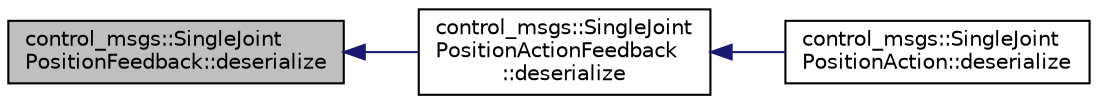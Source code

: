 digraph "control_msgs::SingleJointPositionFeedback::deserialize"
{
  edge [fontname="Helvetica",fontsize="10",labelfontname="Helvetica",labelfontsize="10"];
  node [fontname="Helvetica",fontsize="10",shape=record];
  rankdir="LR";
  Node1 [label="control_msgs::SingleJoint\lPositionFeedback::deserialize",height=0.2,width=0.4,color="black", fillcolor="grey75", style="filled" fontcolor="black"];
  Node1 -> Node2 [dir="back",color="midnightblue",fontsize="10",style="solid",fontname="Helvetica"];
  Node2 [label="control_msgs::SingleJoint\lPositionActionFeedback\l::deserialize",height=0.2,width=0.4,color="black", fillcolor="white", style="filled",URL="$classcontrol__msgs_1_1_single_joint_position_action_feedback.html#a8dc4784165f48e4e5038edfa43b222fc"];
  Node2 -> Node3 [dir="back",color="midnightblue",fontsize="10",style="solid",fontname="Helvetica"];
  Node3 [label="control_msgs::SingleJoint\lPositionAction::deserialize",height=0.2,width=0.4,color="black", fillcolor="white", style="filled",URL="$classcontrol__msgs_1_1_single_joint_position_action.html#a3e1305ff12cc24b5aae139adb4c56325"];
}
